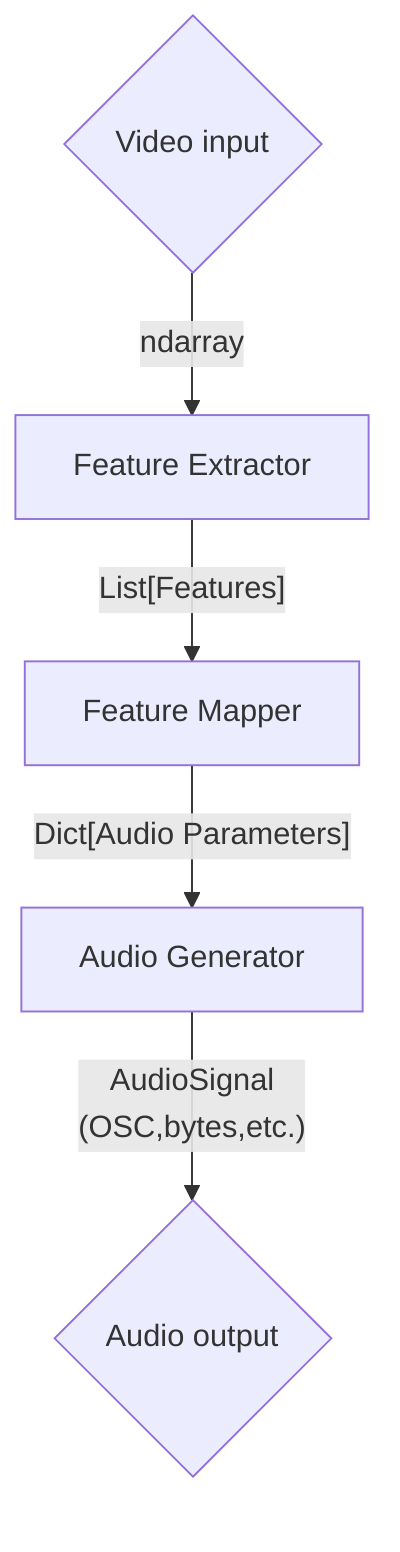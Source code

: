 graph TD
    A{Video input} -->|ndarray| B[Feature Extractor]
    B-->|"List[Features]"| D[Feature Mapper]
    D-->|"Dict[Audio Parameters]"| E[Audio Generator]
    E-->|"AudioSignal\n(OSC,bytes,etc.)"| F{Audio output}
